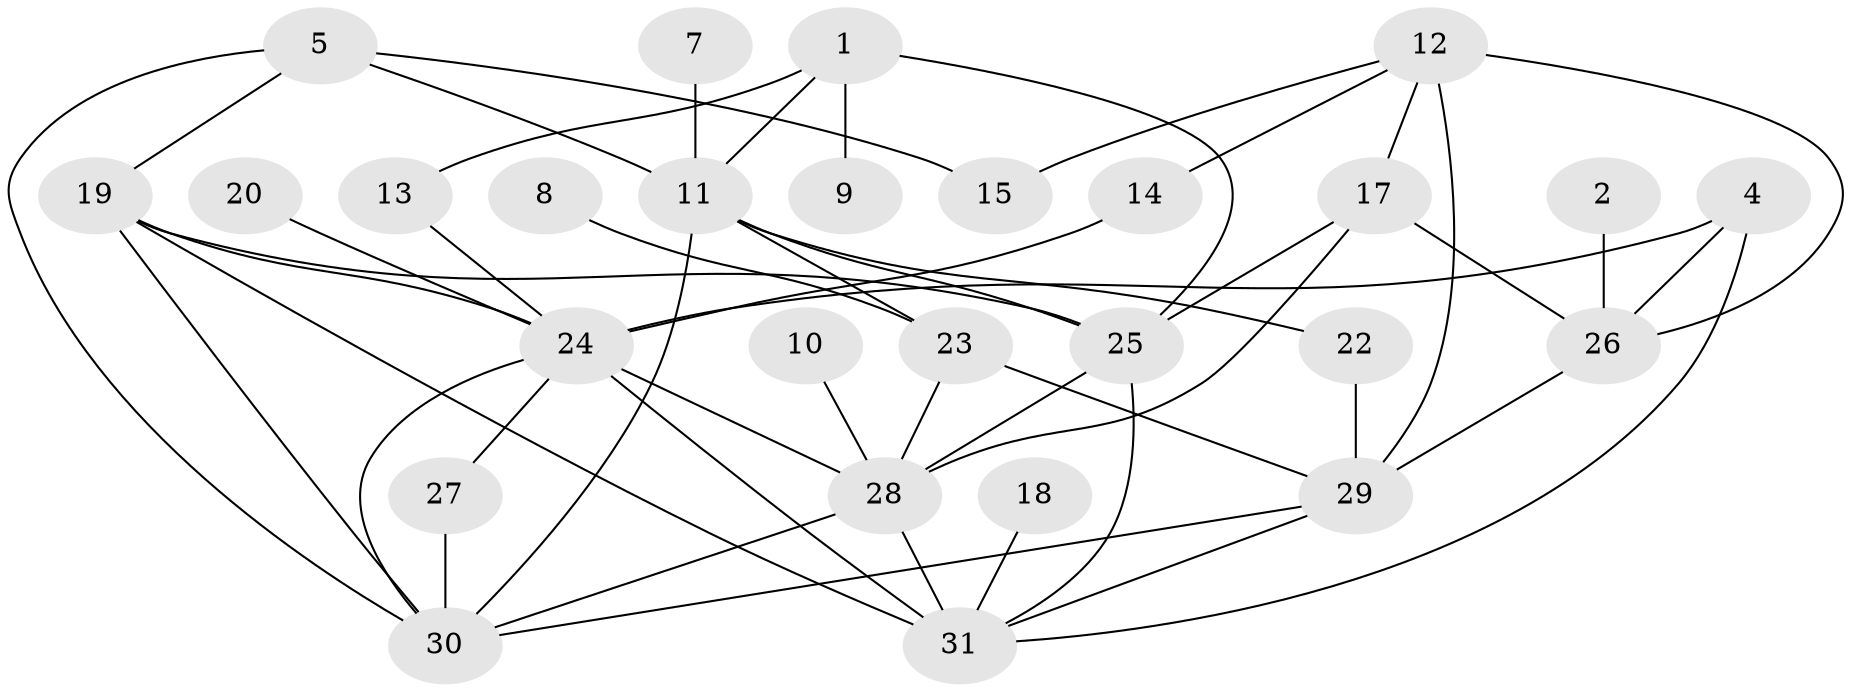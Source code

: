 // original degree distribution, {3: 0.20967741935483872, 5: 0.14516129032258066, 2: 0.16129032258064516, 4: 0.16129032258064516, 1: 0.20967741935483872, 0: 0.06451612903225806, 6: 0.03225806451612903, 7: 0.016129032258064516}
// Generated by graph-tools (version 1.1) at 2025/25/03/09/25 03:25:19]
// undirected, 27 vertices, 50 edges
graph export_dot {
graph [start="1"]
  node [color=gray90,style=filled];
  1;
  2;
  4;
  5;
  7;
  8;
  9;
  10;
  11;
  12;
  13;
  14;
  15;
  17;
  18;
  19;
  20;
  22;
  23;
  24;
  25;
  26;
  27;
  28;
  29;
  30;
  31;
  1 -- 9 [weight=1.0];
  1 -- 11 [weight=1.0];
  1 -- 13 [weight=1.0];
  1 -- 25 [weight=1.0];
  2 -- 26 [weight=1.0];
  4 -- 24 [weight=1.0];
  4 -- 26 [weight=1.0];
  4 -- 31 [weight=1.0];
  5 -- 11 [weight=1.0];
  5 -- 15 [weight=1.0];
  5 -- 19 [weight=1.0];
  5 -- 30 [weight=1.0];
  7 -- 11 [weight=1.0];
  8 -- 23 [weight=1.0];
  10 -- 28 [weight=1.0];
  11 -- 22 [weight=1.0];
  11 -- 23 [weight=1.0];
  11 -- 25 [weight=1.0];
  11 -- 30 [weight=1.0];
  12 -- 14 [weight=1.0];
  12 -- 15 [weight=1.0];
  12 -- 17 [weight=1.0];
  12 -- 26 [weight=1.0];
  12 -- 29 [weight=2.0];
  13 -- 24 [weight=1.0];
  14 -- 24 [weight=1.0];
  17 -- 25 [weight=2.0];
  17 -- 26 [weight=1.0];
  17 -- 28 [weight=1.0];
  18 -- 31 [weight=1.0];
  19 -- 24 [weight=1.0];
  19 -- 25 [weight=1.0];
  19 -- 30 [weight=2.0];
  19 -- 31 [weight=1.0];
  20 -- 24 [weight=1.0];
  22 -- 29 [weight=1.0];
  23 -- 28 [weight=1.0];
  23 -- 29 [weight=1.0];
  24 -- 27 [weight=1.0];
  24 -- 28 [weight=1.0];
  24 -- 30 [weight=1.0];
  24 -- 31 [weight=2.0];
  25 -- 28 [weight=1.0];
  25 -- 31 [weight=1.0];
  26 -- 29 [weight=2.0];
  27 -- 30 [weight=1.0];
  28 -- 30 [weight=1.0];
  28 -- 31 [weight=1.0];
  29 -- 30 [weight=2.0];
  29 -- 31 [weight=1.0];
}
